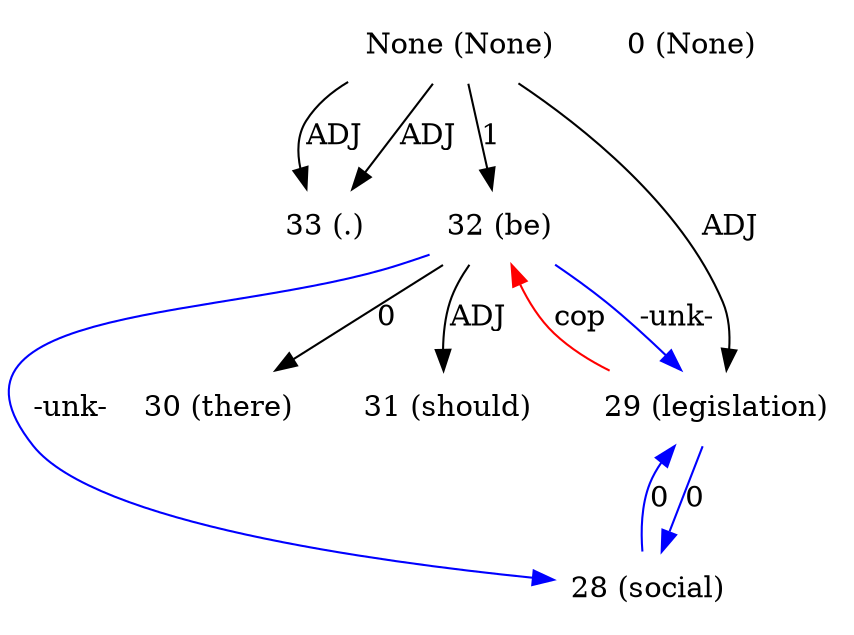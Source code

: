 digraph G{
edge [dir=forward]
node [shape=plaintext]

None [label="None (None)"]
None -> 33 [label="ADJ"]
None [label="None (None)"]
None -> 33 [label="ADJ"]
None [label="None (None)"]
None -> 32 [label="1"]
None [label="None (None)"]
None -> 29 [label="ADJ"]
0 [label="0 (None)"]
28 [label="28 (social)"]
28 -> 29 [label="0", color="blue"]
29 [label="29 (legislation)"]
29 -> 28 [label="0", color="blue"]
30 [label="30 (there)"]
31 [label="31 (should)"]
32 [label="32 (be)"]
29 -> 32 [label="cop", color="red"]
32 -> 28 [label="-unk-", color="blue"]
32 -> 29 [label="-unk-", color="blue"]
32 -> 31 [label="ADJ"]
32 -> 30 [label="0"]
33 [label="33 (.)"]
}
